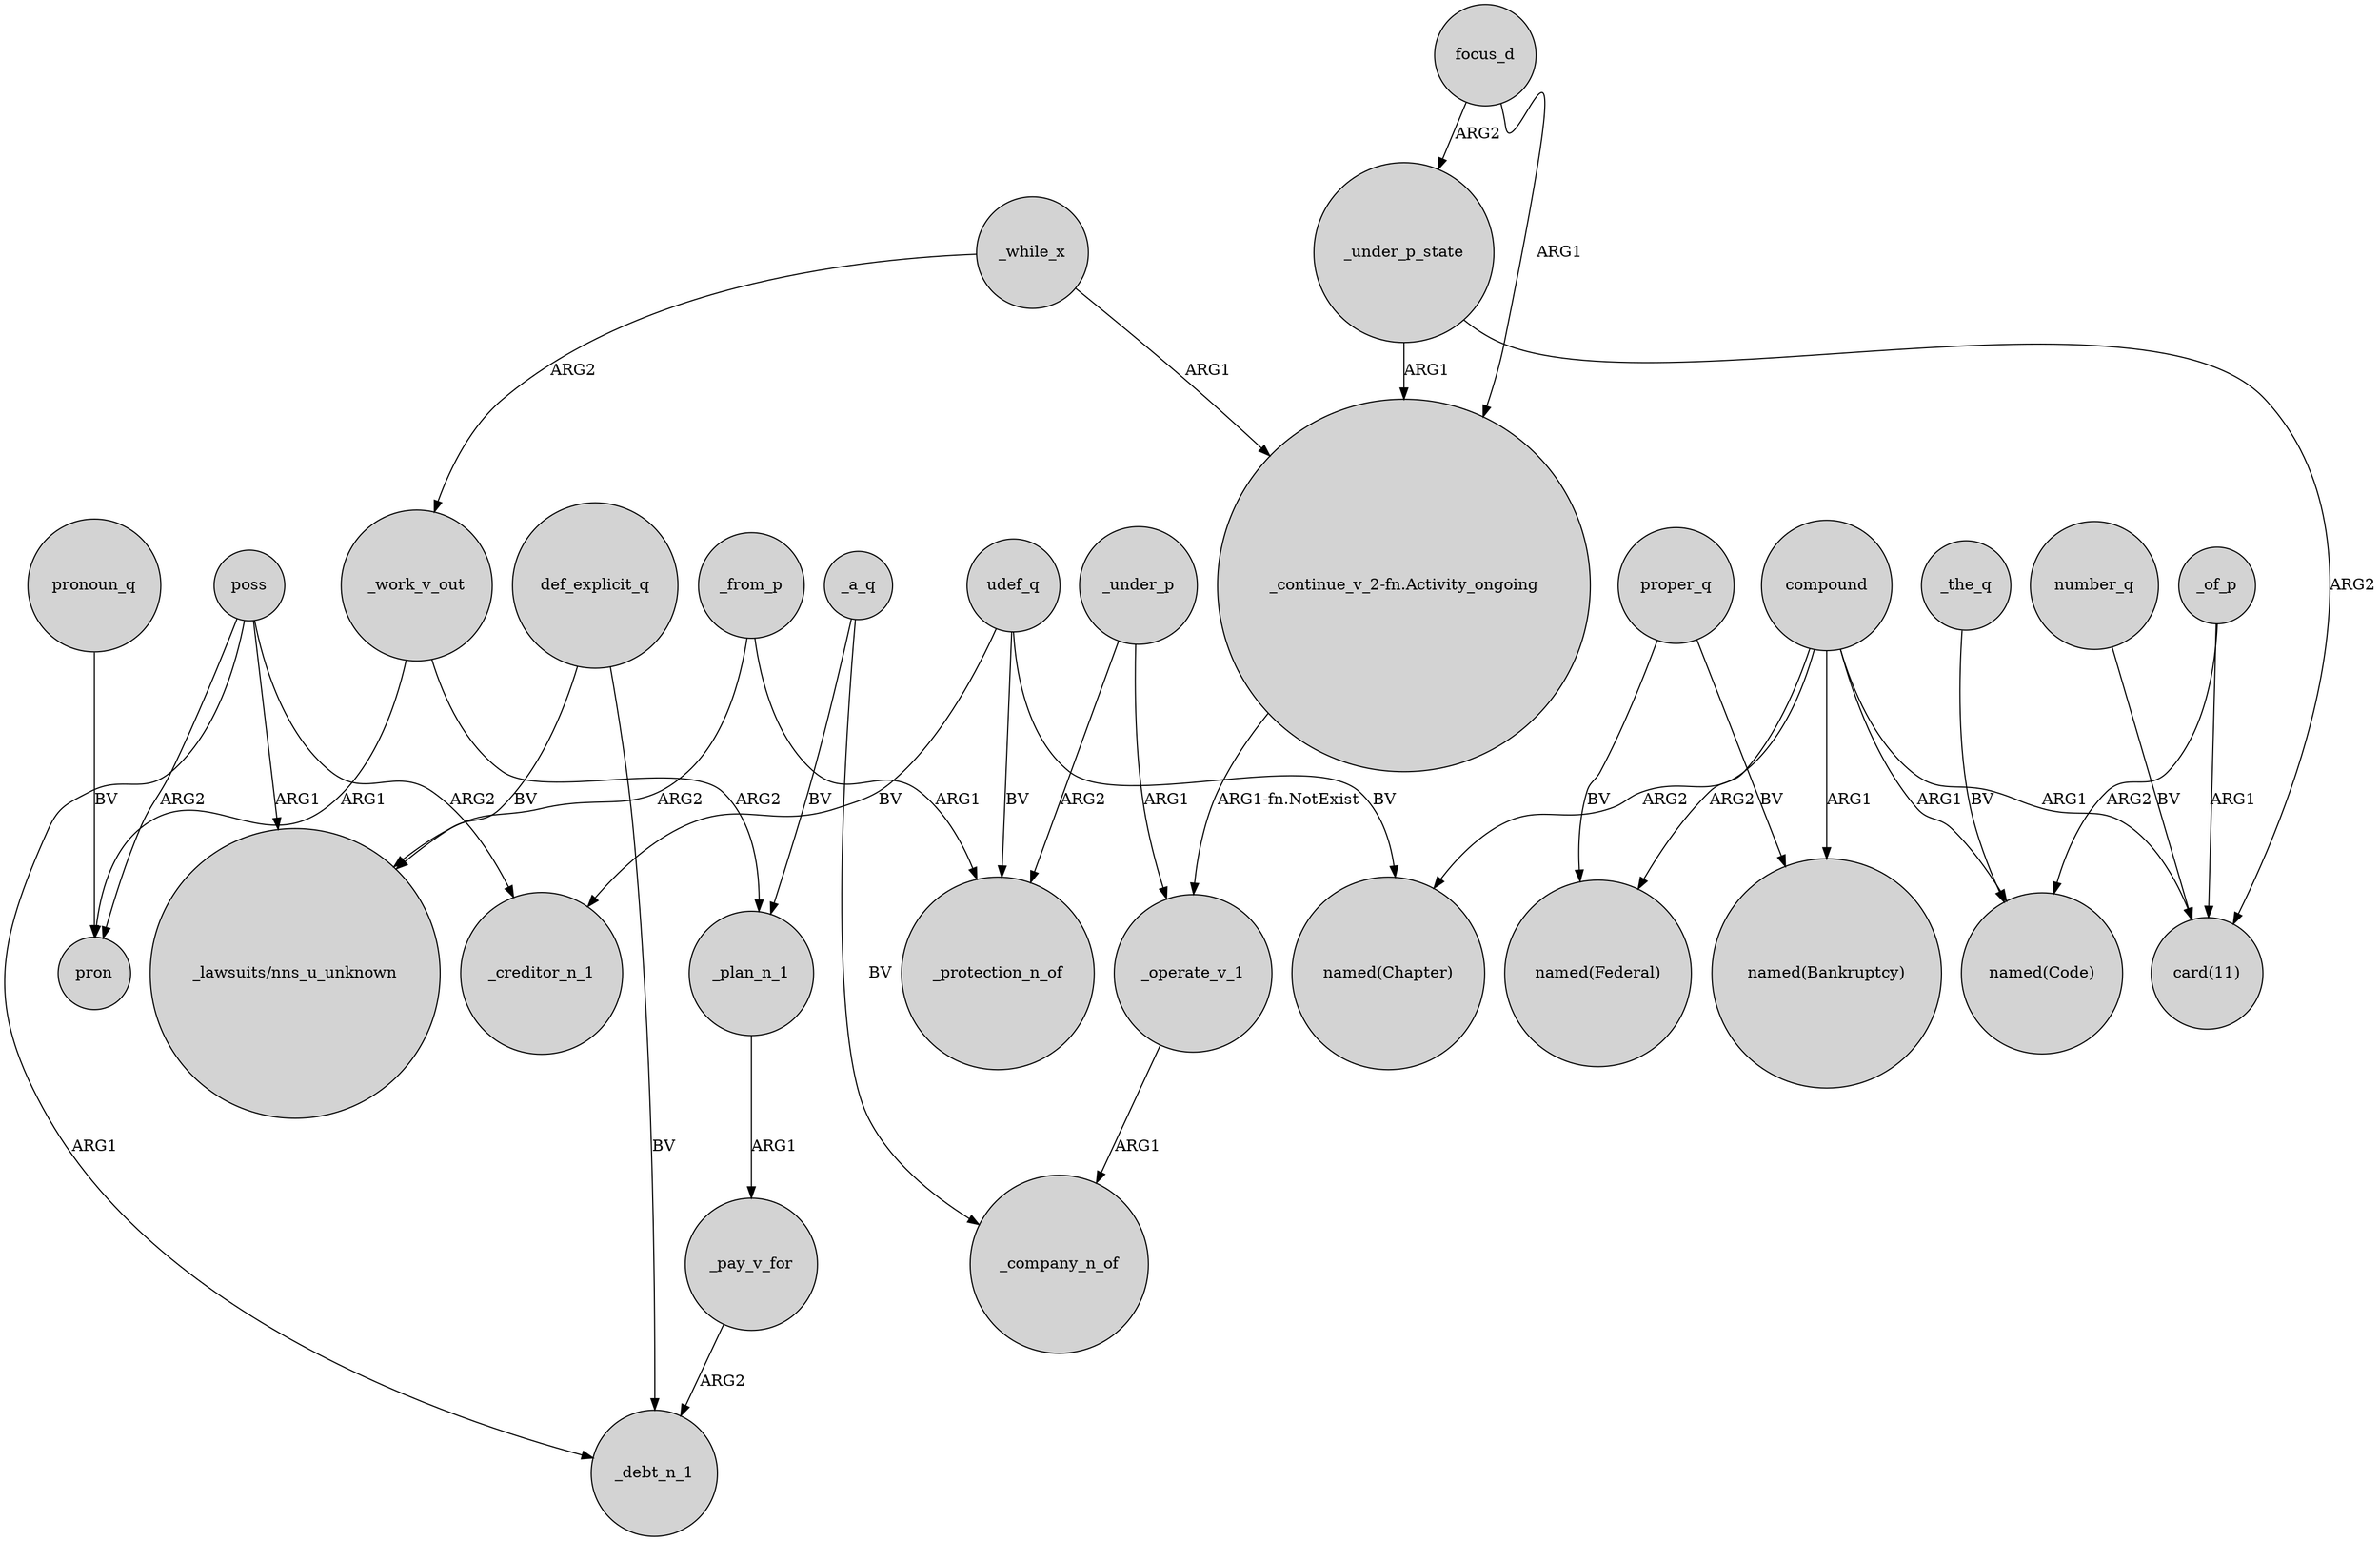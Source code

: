 digraph {
	node [shape=circle style=filled]
	_under_p_state -> "card(11)" [label=ARG2]
	number_q -> "card(11)" [label=BV]
	poss -> pron [label=ARG2]
	compound -> "card(11)" [label=ARG1]
	compound -> "named(Chapter)" [label=ARG2]
	_under_p -> _operate_v_1 [label=ARG1]
	_pay_v_for -> _debt_n_1 [label=ARG2]
	poss -> _creditor_n_1 [label=ARG2]
	"_continue_v_2-fn.Activity_ongoing" -> _operate_v_1 [label="ARG1-fn.NotExist"]
	compound -> "named(Code)" [label=ARG1]
	_plan_n_1 -> _pay_v_for [label=ARG1]
	_of_p -> "named(Code)" [label=ARG2]
	pronoun_q -> pron [label=BV]
	proper_q -> "named(Bankruptcy)" [label=BV]
	udef_q -> _protection_n_of [label=BV]
	def_explicit_q -> _debt_n_1 [label=BV]
	poss -> "_lawsuits/nns_u_unknown" [label=ARG1]
	_work_v_out -> _plan_n_1 [label=ARG2]
	udef_q -> "named(Chapter)" [label=BV]
	_under_p -> _protection_n_of [label=ARG2]
	_the_q -> "named(Code)" [label=BV]
	_while_x -> "_continue_v_2-fn.Activity_ongoing" [label=ARG1]
	_a_q -> _company_n_of [label=BV]
	proper_q -> "named(Federal)" [label=BV]
	_from_p -> _protection_n_of [label=ARG1]
	_from_p -> "_lawsuits/nns_u_unknown" [label=ARG2]
	udef_q -> _creditor_n_1 [label=BV]
	_under_p_state -> "_continue_v_2-fn.Activity_ongoing" [label=ARG1]
	poss -> _debt_n_1 [label=ARG1]
	_while_x -> _work_v_out [label=ARG2]
	compound -> "named(Bankruptcy)" [label=ARG1]
	def_explicit_q -> "_lawsuits/nns_u_unknown" [label=BV]
	compound -> "named(Federal)" [label=ARG2]
	focus_d -> "_continue_v_2-fn.Activity_ongoing" [label=ARG1]
	focus_d -> _under_p_state [label=ARG2]
	_a_q -> _plan_n_1 [label=BV]
	_work_v_out -> pron [label=ARG1]
	_of_p -> "card(11)" [label=ARG1]
	_operate_v_1 -> _company_n_of [label=ARG1]
}
